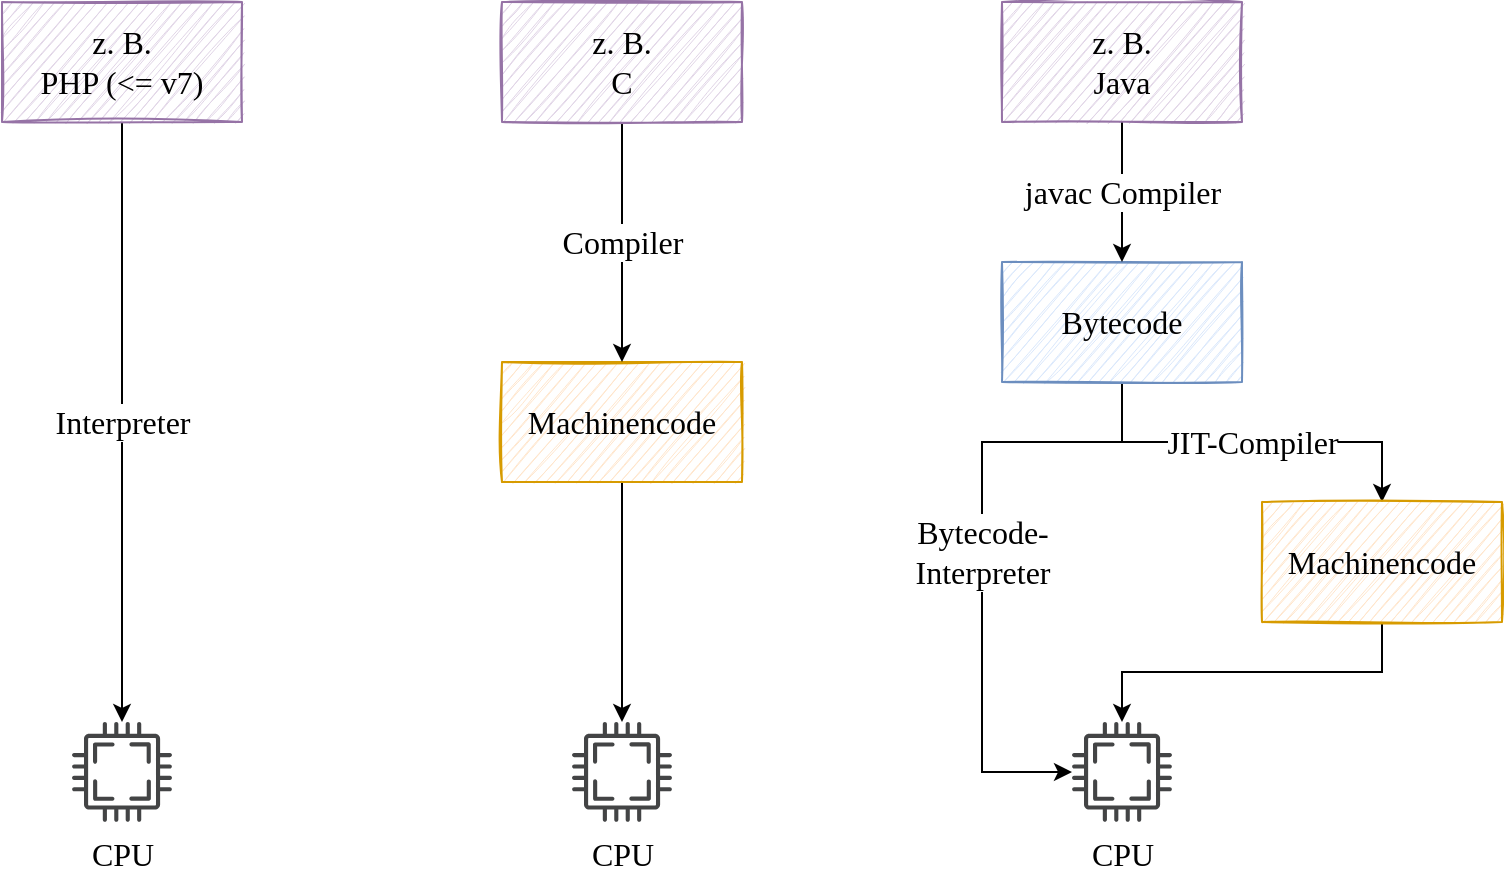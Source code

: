 <mxfile version="20.2.3" type="github">
  <diagram id="bkeCw8k-gttlSstKwu0c" name="Page-1">
    <mxGraphModel dx="1320" dy="893" grid="1" gridSize="10" guides="1" tooltips="1" connect="1" arrows="1" fold="1" page="1" pageScale="1" pageWidth="827" pageHeight="1169" math="0" shadow="0">
      <root>
        <mxCell id="0" />
        <mxCell id="1" parent="0" />
        <mxCell id="R6XTG78PX4AQXP1k42IL-11" style="edgeStyle=orthogonalEdgeStyle;rounded=0;orthogonalLoop=1;jettySize=auto;html=1;exitX=0.5;exitY=1;exitDx=0;exitDy=0;fontSize=16;fontFamily=Comic Sans MS;" parent="1" source="R6XTG78PX4AQXP1k42IL-2" target="R6XTG78PX4AQXP1k42IL-7" edge="1">
          <mxGeometry relative="1" as="geometry" />
        </mxCell>
        <mxCell id="R6XTG78PX4AQXP1k42IL-2" value="Machinencode" style="rounded=0;whiteSpace=wrap;html=1;sketch=1;fillColor=#ffe6cc;strokeColor=#d79b00;fontSize=16;fontFamily=Comic Sans MS;" parent="1" vertex="1">
          <mxGeometry x="292" y="330" width="120" height="60" as="geometry" />
        </mxCell>
        <mxCell id="R6XTG78PX4AQXP1k42IL-16" value="JIT-Compiler" style="edgeStyle=orthogonalEdgeStyle;rounded=0;orthogonalLoop=1;jettySize=auto;html=1;exitX=0.5;exitY=1;exitDx=0;exitDy=0;entryX=0.5;entryY=0;entryDx=0;entryDy=0;fontSize=16;fontFamily=Comic Sans MS;" parent="1" source="R6XTG78PX4AQXP1k42IL-3" target="R6XTG78PX4AQXP1k42IL-15" edge="1">
          <mxGeometry relative="1" as="geometry">
            <Array as="points">
              <mxPoint x="602" y="370" />
              <mxPoint x="732" y="370" />
            </Array>
          </mxGeometry>
        </mxCell>
        <mxCell id="R6XTG78PX4AQXP1k42IL-19" value="Bytecode-&lt;br&gt;Interpreter" style="edgeStyle=orthogonalEdgeStyle;rounded=0;orthogonalLoop=1;jettySize=auto;html=1;exitX=0.5;exitY=1;exitDx=0;exitDy=0;fontSize=16;fontFamily=Comic Sans MS;" parent="1" source="R6XTG78PX4AQXP1k42IL-3" target="R6XTG78PX4AQXP1k42IL-14" edge="1">
          <mxGeometry relative="1" as="geometry">
            <mxPoint x="532" y="440" as="targetPoint" />
            <Array as="points">
              <mxPoint x="602" y="370" />
              <mxPoint x="532" y="370" />
              <mxPoint x="532" y="535" />
            </Array>
          </mxGeometry>
        </mxCell>
        <mxCell id="R6XTG78PX4AQXP1k42IL-3" value="Bytecode" style="rounded=0;whiteSpace=wrap;html=1;sketch=1;fillColor=#dae8fc;strokeColor=#6c8ebf;fontSize=16;fontFamily=Comic Sans MS;" parent="1" vertex="1">
          <mxGeometry x="542" y="280" width="120" height="60" as="geometry" />
        </mxCell>
        <mxCell id="R6XTG78PX4AQXP1k42IL-9" value="Compiler" style="edgeStyle=orthogonalEdgeStyle;rounded=0;orthogonalLoop=1;jettySize=auto;html=1;exitX=0.5;exitY=1;exitDx=0;exitDy=0;entryX=0.5;entryY=0;entryDx=0;entryDy=0;fontSize=16;fontFamily=Comic Sans MS;" parent="1" source="R6XTG78PX4AQXP1k42IL-4" target="R6XTG78PX4AQXP1k42IL-2" edge="1">
          <mxGeometry relative="1" as="geometry" />
        </mxCell>
        <mxCell id="R6XTG78PX4AQXP1k42IL-4" value="z. B.&lt;br&gt;C" style="rounded=0;whiteSpace=wrap;html=1;sketch=1;fillColor=#e1d5e7;strokeColor=#9673a6;fontSize=16;fontFamily=Comic Sans MS;" parent="1" vertex="1">
          <mxGeometry x="292" y="150" width="120" height="60" as="geometry" />
        </mxCell>
        <mxCell id="R6XTG78PX4AQXP1k42IL-7" value="CPU" style="sketch=0;pointerEvents=1;shadow=0;dashed=0;html=1;strokeColor=none;fillColor=#434445;aspect=fixed;labelPosition=center;verticalLabelPosition=bottom;verticalAlign=top;align=center;outlineConnect=0;shape=mxgraph.vvd.cpu;fontSize=16;fontFamily=Comic Sans MS;" parent="1" vertex="1">
          <mxGeometry x="327" y="510" width="50" height="50" as="geometry" />
        </mxCell>
        <mxCell id="R6XTG78PX4AQXP1k42IL-13" value="javac Compiler" style="edgeStyle=orthogonalEdgeStyle;rounded=0;orthogonalLoop=1;jettySize=auto;html=1;exitX=0.5;exitY=1;exitDx=0;exitDy=0;fontSize=16;fontFamily=Comic Sans MS;" parent="1" source="R6XTG78PX4AQXP1k42IL-12" target="R6XTG78PX4AQXP1k42IL-3" edge="1">
          <mxGeometry relative="1" as="geometry" />
        </mxCell>
        <mxCell id="R6XTG78PX4AQXP1k42IL-12" value="z. B.&lt;br&gt;Java" style="rounded=0;whiteSpace=wrap;html=1;sketch=1;fillColor=#e1d5e7;strokeColor=#9673a6;fontSize=16;fontFamily=Comic Sans MS;" parent="1" vertex="1">
          <mxGeometry x="542" y="150" width="120" height="60" as="geometry" />
        </mxCell>
        <mxCell id="R6XTG78PX4AQXP1k42IL-14" value="CPU" style="sketch=0;pointerEvents=1;shadow=0;dashed=0;html=1;strokeColor=none;fillColor=#434445;aspect=fixed;labelPosition=center;verticalLabelPosition=bottom;verticalAlign=top;align=center;outlineConnect=0;shape=mxgraph.vvd.cpu;fontSize=16;fontFamily=Comic Sans MS;" parent="1" vertex="1">
          <mxGeometry x="577" y="510" width="50" height="50" as="geometry" />
        </mxCell>
        <mxCell id="R6XTG78PX4AQXP1k42IL-17" style="edgeStyle=orthogonalEdgeStyle;rounded=0;orthogonalLoop=1;jettySize=auto;html=1;exitX=0.5;exitY=1;exitDx=0;exitDy=0;fontSize=16;fontFamily=Comic Sans MS;" parent="1" source="R6XTG78PX4AQXP1k42IL-15" target="R6XTG78PX4AQXP1k42IL-14" edge="1">
          <mxGeometry relative="1" as="geometry" />
        </mxCell>
        <mxCell id="R6XTG78PX4AQXP1k42IL-15" value="Machinencode" style="rounded=0;whiteSpace=wrap;html=1;sketch=1;fillColor=#ffe6cc;strokeColor=#d79b00;fontSize=16;fontFamily=Comic Sans MS;" parent="1" vertex="1">
          <mxGeometry x="672" y="400" width="120" height="60" as="geometry" />
        </mxCell>
        <mxCell id="R6XTG78PX4AQXP1k42IL-22" value="Interpreter" style="edgeStyle=orthogonalEdgeStyle;rounded=0;orthogonalLoop=1;jettySize=auto;html=1;exitX=0.5;exitY=1;exitDx=0;exitDy=0;fontSize=16;fontFamily=Comic Sans MS;" parent="1" source="R6XTG78PX4AQXP1k42IL-20" target="R6XTG78PX4AQXP1k42IL-21" edge="1">
          <mxGeometry relative="1" as="geometry" />
        </mxCell>
        <mxCell id="R6XTG78PX4AQXP1k42IL-20" value="z. B. &lt;br&gt;PHP (&amp;lt;= v7)" style="rounded=0;whiteSpace=wrap;html=1;sketch=1;fillColor=#e1d5e7;strokeColor=#9673a6;fontSize=16;fontFamily=Comic Sans MS;" parent="1" vertex="1">
          <mxGeometry x="42" y="150" width="120" height="60" as="geometry" />
        </mxCell>
        <mxCell id="R6XTG78PX4AQXP1k42IL-21" value="CPU" style="sketch=0;pointerEvents=1;shadow=0;dashed=0;html=1;strokeColor=none;fillColor=#434445;aspect=fixed;labelPosition=center;verticalLabelPosition=bottom;verticalAlign=top;align=center;outlineConnect=0;shape=mxgraph.vvd.cpu;fontSize=16;fontFamily=Comic Sans MS;" parent="1" vertex="1">
          <mxGeometry x="77" y="510" width="50" height="50" as="geometry" />
        </mxCell>
      </root>
    </mxGraphModel>
  </diagram>
</mxfile>
